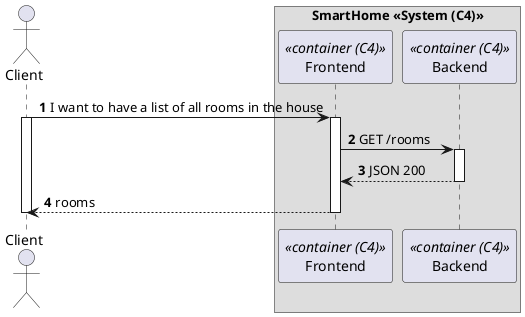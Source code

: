 @startuml
'https://plantuml.com/sequence-diagram
!pragma layout smetana

autonumber

actor "Client" as User


box "SmartHome <<System (C4)>>"
    participant "Frontend" as FE<<container (C4)>>
    participant "Backend" as SV<<container (C4)>>
end box

User -> FE : I want to have a list of all rooms in the house
activate FE
activate User

FE -> SV : GET /rooms
activate SV

SV --> FE : JSON 200
deactivate SV

FE --> User : rooms
deactivate FE
deactivate User


@enduml